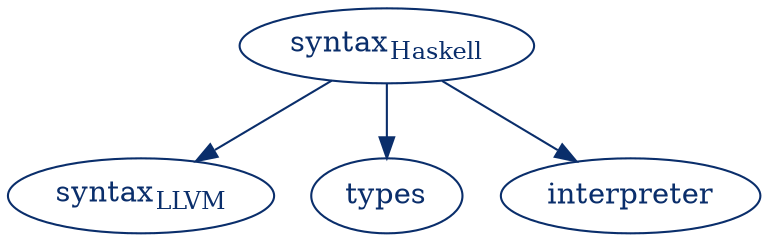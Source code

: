 digraph G {
  bgcolor="transparent";

  syn -> codegen [color="#0a2e6b"];
  syn -> types [color="#0a2e6b"];
  syn -> interp [color="#0a2e6b"];

  syn [label=<syntax<SUB>Haskell</SUB>> color="#0a2e6b" fontcolor="#0a2e6b"];
  codegen [label=<syntax<SUB>LLVM</SUB>> color="#0a2e6b" fontcolor="#0a2e6b"];
  types [label=<types> color="#0a2e6b" fontcolor="#0a2e6b"];
  interp [label=<interpreter> color="#0a2e6b" fontcolor="#0a2e6b"];
}
